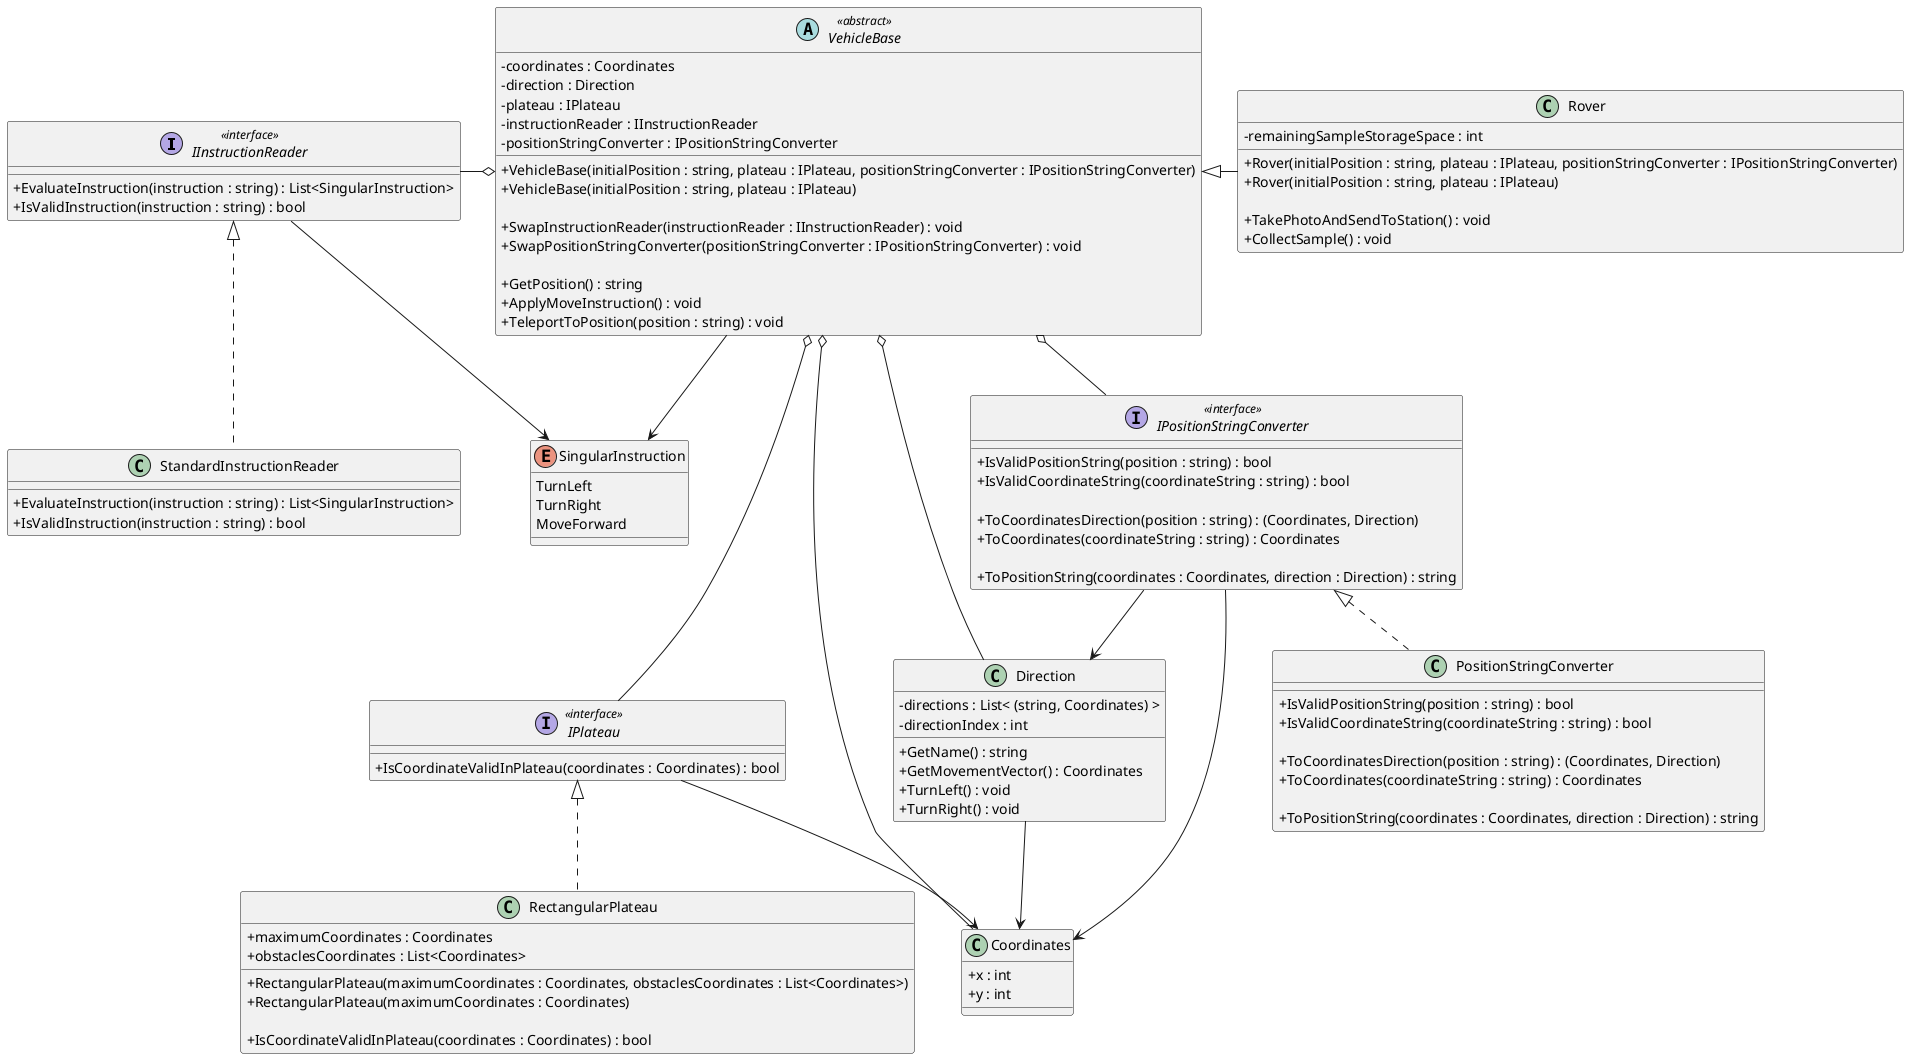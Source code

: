 @startuml "Mars Rover Challenge"
skinparam classAttributeIconSize 0

interface IInstructionReader <<interface>>
{
  + EvaluateInstruction(instruction : string) : List<SingularInstruction>
  + IsValidInstruction(instruction : string) : bool
}

enum SingularInstruction
{
  TurnLeft
  TurnRight
  MoveForward
}

class StandardInstructionReader
{
  + EvaluateInstruction(instruction : string) : List<SingularInstruction>
  + IsValidInstruction(instruction : string) : bool
}

interface IPlateau <<interface>>
{
  + IsCoordinateValidInPlateau(coordinates : Coordinates) : bool
}

class RectangularPlateau
{
  + maximumCoordinates : Coordinates
  + obstaclesCoordinates : List<Coordinates>

  + RectangularPlateau(maximumCoordinates : Coordinates, obstaclesCoordinates : List<Coordinates>)
  + RectangularPlateau(maximumCoordinates : Coordinates)

  + IsCoordinateValidInPlateau(coordinates : Coordinates) : bool
}

class Coordinates
{
  + x : int
  + y : int
}

class Direction
{
  - directions : List< &#40;string, Coordinates&#41; >
  - directionIndex : int

  + GetName() : string
  + GetMovementVector() : Coordinates
  + TurnLeft() : void
  + TurnRight() : void
}

interface IPositionStringConverter <<interface>>
{
  + IsValidPositionString(position : string) : bool
  + IsValidCoordinateString(coordinateString : string) : bool

  + ToCoordinatesDirection(position : string) : (Coordinates, Direction)
  + ToCoordinates(coordinateString : string) : Coordinates

  + ToPositionString(coordinates : Coordinates, direction : Direction) : string
}

class PositionStringConverter
{
  + IsValidPositionString(position : string) : bool
  + IsValidCoordinateString(coordinateString : string) : bool

  + ToCoordinatesDirection(position : string) : (Coordinates, Direction)
  + ToCoordinates(coordinateString : string) : Coordinates

  + ToPositionString(coordinates : Coordinates, direction : Direction) : string
}

abstract VehicleBase <<abstract>>
{
  - coordinates : Coordinates
  - direction : Direction
  - plateau : IPlateau
  - instructionReader : IInstructionReader
  - positionStringConverter : IPositionStringConverter

  + VehicleBase(initialPosition : string, plateau : IPlateau, positionStringConverter : IPositionStringConverter)
  + VehicleBase(initialPosition : string, plateau : IPlateau)

  + SwapInstructionReader(instructionReader : IInstructionReader) : void
  + SwapPositionStringConverter(positionStringConverter : IPositionStringConverter) : void
  
  + GetPosition() : string
  + ApplyMoveInstruction() : void
  + TeleportToPosition(position : string) : void
}

class Rover
{
  - remainingSampleStorageSpace : int

  + Rover(initialPosition : string, plateau : IPlateau, positionStringConverter : IPositionStringConverter)
  + Rover(initialPosition : string, plateau : IPlateau)

  + TakePhotoAndSendToStation() : void
  + CollectSample() : void
}

IInstructionReader -> SingularInstruction
IInstructionReader <|.. StandardInstructionReader 
IPlateau <|.. RectangularPlateau

IPositionStringConverter <|.. PositionStringConverter

VehicleBase <|-r- Rover

IPlateau --> Coordinates
Direction --> Coordinates
IPositionStringConverter --> Coordinates
IPositionStringConverter --> Direction

VehicleBase o-- Coordinates
VehicleBase o-- Direction
VehicleBase o--- IPlateau
VehicleBase o-l IInstructionReader
VehicleBase o-- IPositionStringConverter

VehicleBase --> SingularInstruction

@enduml